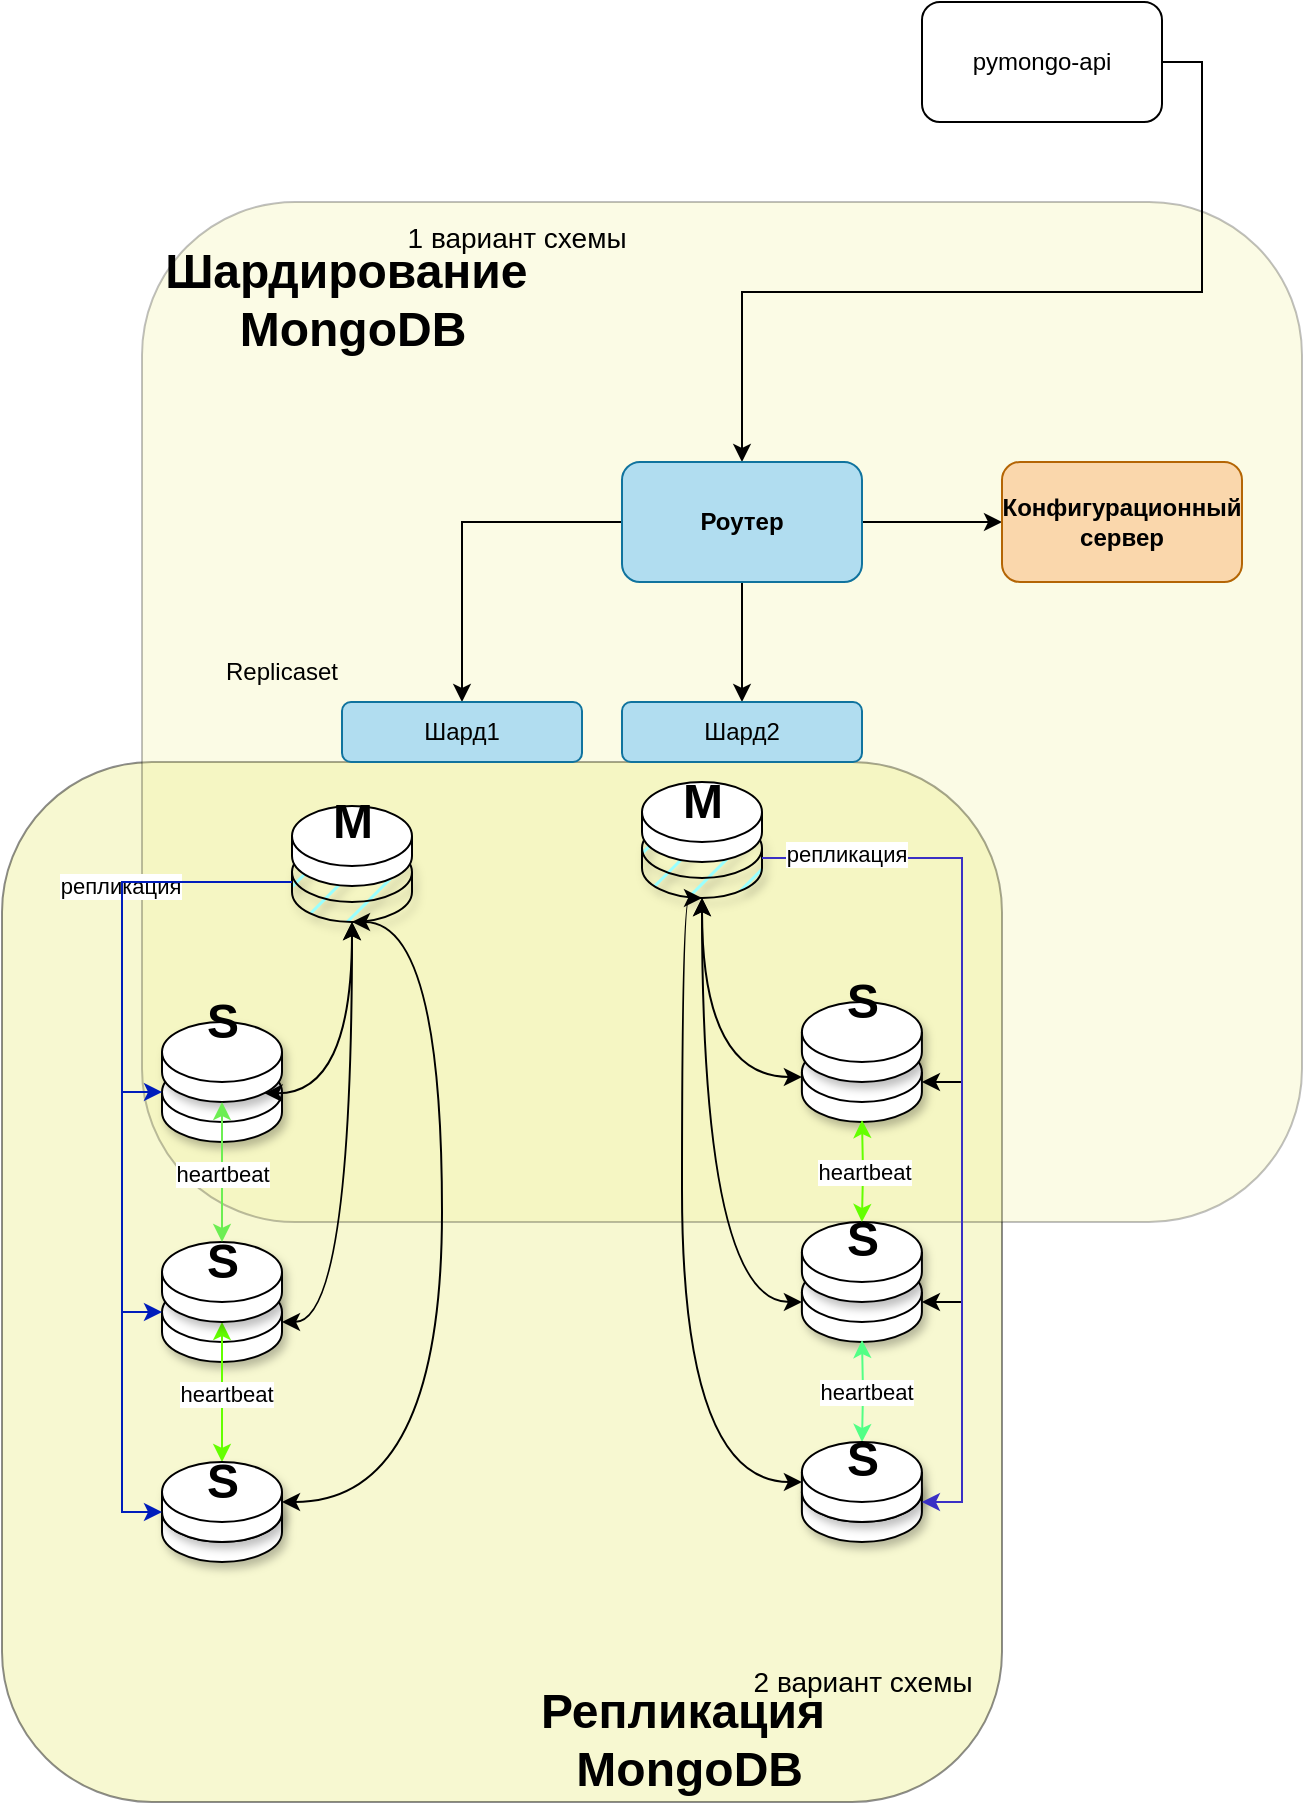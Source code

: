 <mxfile version="22.1.16" type="device">
  <diagram name="Page-1" id="-H_mtQnk-PTXWXPvYvuk">
    <mxGraphModel dx="3816" dy="4281" grid="1" gridSize="10" guides="1" tooltips="1" connect="1" arrows="1" fold="1" page="1" pageScale="1" pageWidth="1169" pageHeight="827" math="0" shadow="0">
      <root>
        <mxCell id="0" />
        <mxCell id="1" parent="0" />
        <mxCell id="xjxATC7eD6JjGwYjVx3A-135" value="" style="rounded=1;whiteSpace=wrap;html=1;fontColor=none;noLabel=1;labelBackgroundColor=#fffb85;textOpacity=50;fillStyle=solid;gradientColor=none;gradientDirection=north;fillColor=#eef099;shadow=0;glass=0;opacity=45;" parent="1" vertex="1">
          <mxGeometry x="-940" y="-1130" width="500" height="520" as="geometry" />
        </mxCell>
        <mxCell id="xjxATC7eD6JjGwYjVx3A-133" value="" style="rounded=1;whiteSpace=wrap;html=1;fontColor=none;noLabel=1;labelBackgroundColor=#fffb85;textOpacity=50;fillStyle=solid;gradientColor=none;gradientDirection=north;fillColor=#eef099;shadow=0;glass=0;opacity=25;" parent="1" vertex="1">
          <mxGeometry x="-870" y="-1410" width="580" height="510" as="geometry" />
        </mxCell>
        <mxCell id="zA23MoTUsTF4_91t8viU-3" value="pymongo-api" style="rounded=1;whiteSpace=wrap;html=1;" parent="1" vertex="1">
          <mxGeometry x="-480" y="-1510" width="120" height="60" as="geometry" />
        </mxCell>
        <mxCell id="zA23MoTUsTF4_91t8viU-4" style="edgeStyle=orthogonalEdgeStyle;rounded=0;orthogonalLoop=1;jettySize=auto;html=1;exitX=1;exitY=0.5;exitDx=0;exitDy=0;entryX=0.5;entryY=0;entryDx=0;entryDy=0;" parent="1" source="zA23MoTUsTF4_91t8viU-3" target="xjxATC7eD6JjGwYjVx3A-26" edge="1">
          <mxGeometry relative="1" as="geometry">
            <mxPoint x="-280" y="-1480" as="targetPoint" />
          </mxGeometry>
        </mxCell>
        <mxCell id="xjxATC7eD6JjGwYjVx3A-29" value="" style="edgeStyle=orthogonalEdgeStyle;rounded=0;orthogonalLoop=1;jettySize=auto;html=1;" parent="1" source="xjxATC7eD6JjGwYjVx3A-26" target="xjxATC7eD6JjGwYjVx3A-28" edge="1">
          <mxGeometry relative="1" as="geometry" />
        </mxCell>
        <mxCell id="xjxATC7eD6JjGwYjVx3A-31" value="" style="edgeStyle=orthogonalEdgeStyle;rounded=0;orthogonalLoop=1;jettySize=auto;html=1;" parent="1" source="xjxATC7eD6JjGwYjVx3A-26" target="xjxATC7eD6JjGwYjVx3A-30" edge="1">
          <mxGeometry relative="1" as="geometry" />
        </mxCell>
        <mxCell id="xjxATC7eD6JjGwYjVx3A-33" value="" style="edgeStyle=orthogonalEdgeStyle;rounded=0;orthogonalLoop=1;jettySize=auto;html=1;entryX=0;entryY=0.5;entryDx=0;entryDy=0;" parent="1" source="xjxATC7eD6JjGwYjVx3A-26" target="xjxATC7eD6JjGwYjVx3A-32" edge="1">
          <mxGeometry relative="1" as="geometry" />
        </mxCell>
        <mxCell id="xjxATC7eD6JjGwYjVx3A-26" value="&lt;b&gt;Роутер&lt;/b&gt;" style="rounded=1;whiteSpace=wrap;html=1;fillColor=#b1ddf0;strokeColor=#10739e;" parent="1" vertex="1">
          <mxGeometry x="-630" y="-1280" width="120" height="60" as="geometry" />
        </mxCell>
        <mxCell id="xjxATC7eD6JjGwYjVx3A-28" value="Шард1" style="rounded=1;whiteSpace=wrap;html=1;fillColor=#b1ddf0;strokeColor=#10739e;" parent="1" vertex="1">
          <mxGeometry x="-770" y="-1160" width="120" height="30" as="geometry" />
        </mxCell>
        <mxCell id="xjxATC7eD6JjGwYjVx3A-30" value="Шард2" style="rounded=1;whiteSpace=wrap;html=1;fillColor=#b1ddf0;strokeColor=#10739e;" parent="1" vertex="1">
          <mxGeometry x="-630" y="-1160" width="120" height="30" as="geometry" />
        </mxCell>
        <mxCell id="xjxATC7eD6JjGwYjVx3A-32" value="&lt;b&gt;Конфигурационный сервер&lt;/b&gt;" style="rounded=1;whiteSpace=wrap;html=1;fillColor=#fad7ac;strokeColor=#b46504;" parent="1" vertex="1">
          <mxGeometry x="-440" y="-1280" width="120" height="60" as="geometry" />
        </mxCell>
        <mxCell id="xjxATC7eD6JjGwYjVx3A-41" value="Replicaset" style="text;html=1;strokeColor=none;fillColor=none;align=center;verticalAlign=middle;whiteSpace=wrap;rounded=0;" parent="1" vertex="1">
          <mxGeometry x="-830" y="-1190" width="60" height="30" as="geometry" />
        </mxCell>
        <mxCell id="xjxATC7eD6JjGwYjVx3A-99" value="Шардирование&amp;nbsp;&lt;br&gt;MongoDB" style="text;strokeColor=none;fillColor=none;html=1;fontSize=24;fontStyle=1;verticalAlign=middle;align=center;" parent="1" vertex="1">
          <mxGeometry x="-815" y="-1381" width="100" height="40" as="geometry" />
        </mxCell>
        <mxCell id="xjxATC7eD6JjGwYjVx3A-102" value="" style="shape=cylinder3;whiteSpace=wrap;html=1;boundedLbl=1;backgroundOutline=1;size=15;shadow=1;fillStyle=hatch;movable=1;resizable=1;rotatable=1;deletable=1;editable=1;locked=0;connectable=1;fillColor=#99FFFF;" parent="1" vertex="1">
          <mxGeometry x="-795" y="-1090" width="60" height="40" as="geometry" />
        </mxCell>
        <mxCell id="xjxATC7eD6JjGwYjVx3A-104" value="" style="group" parent="1" vertex="1" connectable="0">
          <mxGeometry x="-860" y="-1000" width="80" height="60" as="geometry" />
        </mxCell>
        <mxCell id="xjxATC7eD6JjGwYjVx3A-105" value="" style="shape=cylinder3;whiteSpace=wrap;html=1;boundedLbl=1;backgroundOutline=1;size=15;fillStyle=solid;shadow=1;" parent="xjxATC7eD6JjGwYjVx3A-104" vertex="1">
          <mxGeometry y="20" width="60" height="40" as="geometry" />
        </mxCell>
        <mxCell id="xjxATC7eD6JjGwYjVx3A-106" value="" style="shape=cylinder3;whiteSpace=wrap;html=1;boundedLbl=1;backgroundOutline=1;size=15;fillStyle=solid;shadow=1;" parent="xjxATC7eD6JjGwYjVx3A-104" vertex="1">
          <mxGeometry width="60" height="40" as="geometry" />
        </mxCell>
        <mxCell id="xjxATC7eD6JjGwYjVx3A-107" value="S" style="text;strokeColor=none;fillColor=none;html=1;fontSize=24;fontStyle=1;verticalAlign=middle;align=center;" parent="xjxATC7eD6JjGwYjVx3A-104" vertex="1">
          <mxGeometry x="-20" y="-20" width="100" height="40" as="geometry" />
        </mxCell>
        <mxCell id="xjxATC7eD6JjGwYjVx3A-108" value="" style="shape=cylinder3;whiteSpace=wrap;html=1;boundedLbl=1;backgroundOutline=1;size=15;fillStyle=solid;shadow=1;" parent="1" vertex="1">
          <mxGeometry x="-860" y="-870" width="60" height="40" as="geometry" />
        </mxCell>
        <mxCell id="d8I7f4nJBKEhvR8xaNe3-2" style="edgeStyle=orthogonalEdgeStyle;rounded=0;orthogonalLoop=1;jettySize=auto;html=1;startArrow=classic;startFill=1;strokeColor=#64ff00;" parent="1" source="xjxATC7eD6JjGwYjVx3A-109" target="xjxATC7eD6JjGwYjVx3A-119" edge="1">
          <mxGeometry relative="1" as="geometry" />
        </mxCell>
        <mxCell id="d8I7f4nJBKEhvR8xaNe3-4" value="heartbeat" style="edgeLabel;html=1;align=center;verticalAlign=middle;resizable=0;points=[];" parent="d8I7f4nJBKEhvR8xaNe3-2" vertex="1" connectable="0">
          <mxGeometry x="0.027" y="2" relative="1" as="geometry">
            <mxPoint as="offset" />
          </mxGeometry>
        </mxCell>
        <mxCell id="xjxATC7eD6JjGwYjVx3A-109" value="" style="shape=cylinder3;whiteSpace=wrap;html=1;boundedLbl=1;backgroundOutline=1;size=15;fillStyle=solid;shadow=1;" parent="1" vertex="1">
          <mxGeometry x="-860" y="-890" width="60" height="40" as="geometry" />
        </mxCell>
        <mxCell id="xjxATC7eD6JjGwYjVx3A-110" style="edgeStyle=orthogonalEdgeStyle;rounded=0;orthogonalLoop=1;jettySize=auto;html=1;exitX=0.855;exitY=1;exitDx=0;exitDy=-4.35;exitPerimeter=0;entryX=0.5;entryY=1;entryDx=0;entryDy=0;entryPerimeter=0;endArrow=classic;endFill=1;startArrow=classic;startFill=1;curved=1;" parent="1" source="xjxATC7eD6JjGwYjVx3A-106" target="xjxATC7eD6JjGwYjVx3A-102" edge="1">
          <mxGeometry relative="1" as="geometry" />
        </mxCell>
        <mxCell id="xjxATC7eD6JjGwYjVx3A-111" style="edgeStyle=orthogonalEdgeStyle;rounded=0;orthogonalLoop=1;jettySize=auto;html=1;curved=1;startArrow=classic;startFill=1;" parent="1" source="xjxATC7eD6JjGwYjVx3A-108" target="xjxATC7eD6JjGwYjVx3A-102" edge="1">
          <mxGeometry relative="1" as="geometry" />
        </mxCell>
        <mxCell id="xjxATC7eD6JjGwYjVx3A-112" style="edgeStyle=orthogonalEdgeStyle;rounded=0;orthogonalLoop=1;jettySize=auto;html=1;fillColor=#0050ef;strokeColor=#001DBC;entryX=0;entryY=0;entryDx=0;entryDy=15;entryPerimeter=0;" parent="1" source="xjxATC7eD6JjGwYjVx3A-102" target="xjxATC7eD6JjGwYjVx3A-108" edge="1">
          <mxGeometry relative="1" as="geometry">
            <mxPoint x="-620" y="-1020" as="targetPoint" />
          </mxGeometry>
        </mxCell>
        <mxCell id="xjxATC7eD6JjGwYjVx3A-114" style="edgeStyle=orthogonalEdgeStyle;rounded=0;orthogonalLoop=1;jettySize=auto;html=1;fillColor=#0050ef;strokeColor=#001DBC;entryX=0;entryY=0;entryDx=0;entryDy=15;entryPerimeter=0;" parent="1" source="xjxATC7eD6JjGwYjVx3A-102" target="xjxATC7eD6JjGwYjVx3A-105" edge="1">
          <mxGeometry relative="1" as="geometry">
            <Array as="points">
              <mxPoint x="-880" y="-1070" />
              <mxPoint x="-880" y="-965" />
            </Array>
          </mxGeometry>
        </mxCell>
        <mxCell id="xjxATC7eD6JjGwYjVx3A-115" value="репликация" style="edgeLabel;html=1;align=center;verticalAlign=middle;resizable=0;points=[];" parent="xjxATC7eD6JjGwYjVx3A-114" vertex="1" connectable="0">
          <mxGeometry x="-0.174" y="-1" relative="1" as="geometry">
            <mxPoint as="offset" />
          </mxGeometry>
        </mxCell>
        <mxCell id="xjxATC7eD6JjGwYjVx3A-118" value="" style="shape=cylinder3;whiteSpace=wrap;html=1;boundedLbl=1;backgroundOutline=1;size=15;fillStyle=solid;shadow=1;" parent="1" vertex="1">
          <mxGeometry x="-860" y="-770" width="60" height="40" as="geometry" />
        </mxCell>
        <mxCell id="xjxATC7eD6JjGwYjVx3A-124" style="edgeStyle=orthogonalEdgeStyle;rounded=0;orthogonalLoop=1;jettySize=auto;html=1;curved=1;entryX=0.5;entryY=1;entryDx=0;entryDy=0;entryPerimeter=0;startArrow=classic;startFill=1;" parent="1" source="xjxATC7eD6JjGwYjVx3A-119" target="xjxATC7eD6JjGwYjVx3A-102" edge="1">
          <mxGeometry relative="1" as="geometry">
            <mxPoint x="-720" y="-1040.0" as="targetPoint" />
            <Array as="points">
              <mxPoint x="-720" y="-760" />
            </Array>
          </mxGeometry>
        </mxCell>
        <mxCell id="xjxATC7eD6JjGwYjVx3A-119" value="" style="shape=cylinder3;whiteSpace=wrap;html=1;boundedLbl=1;backgroundOutline=1;size=15;fillStyle=solid;shadow=1;" parent="1" vertex="1">
          <mxGeometry x="-860" y="-780" width="60" height="40" as="geometry" />
        </mxCell>
        <mxCell id="xjxATC7eD6JjGwYjVx3A-126" style="edgeStyle=orthogonalEdgeStyle;rounded=0;orthogonalLoop=1;jettySize=auto;html=1;fillColor=#0050ef;strokeColor=#001DBC;exitX=0;exitY=0.5;exitDx=0;exitDy=0;exitPerimeter=0;entryX=0;entryY=1;entryDx=0;entryDy=-15;entryPerimeter=0;" parent="1" source="xjxATC7eD6JjGwYjVx3A-102" target="xjxATC7eD6JjGwYjVx3A-119" edge="1">
          <mxGeometry relative="1" as="geometry">
            <mxPoint x="-480" y="-1020" as="targetPoint" />
            <mxPoint x="-650.48" y="-1080.0" as="sourcePoint" />
            <Array as="points">
              <mxPoint x="-880" y="-1070" />
              <mxPoint x="-880" y="-755" />
            </Array>
          </mxGeometry>
        </mxCell>
        <mxCell id="xjxATC7eD6JjGwYjVx3A-132" value="1 вариант схемы" style="text;strokeColor=none;fillColor=none;html=1;fontSize=14;fontStyle=0;verticalAlign=middle;align=center;" parent="1" vertex="1">
          <mxGeometry x="-733" y="-1412" width="100" height="40" as="geometry" />
        </mxCell>
        <mxCell id="xjxATC7eD6JjGwYjVx3A-136" value="Репликация&lt;br style=&quot;border-color: var(--border-color);&quot;&gt;&amp;nbsp;MongoDB" style="text;strokeColor=none;fillColor=none;html=1;fontSize=24;fontStyle=1;verticalAlign=middle;align=center;" parent="1" vertex="1">
          <mxGeometry x="-650" y="-659" width="100" height="35" as="geometry" />
        </mxCell>
        <mxCell id="xjxATC7eD6JjGwYjVx3A-137" value="2 вариант схемы" style="text;strokeColor=none;fillColor=none;html=1;fontSize=14;fontStyle=0;verticalAlign=middle;align=center;" parent="1" vertex="1">
          <mxGeometry x="-560" y="-690" width="100" height="40" as="geometry" />
        </mxCell>
        <mxCell id="d8I7f4nJBKEhvR8xaNe3-1" style="edgeStyle=orthogonalEdgeStyle;rounded=0;orthogonalLoop=1;jettySize=auto;html=1;entryX=0.5;entryY=0;entryDx=0;entryDy=0;entryPerimeter=0;startArrow=classic;startFill=1;strokeColor=#6dee53;" parent="1" source="xjxATC7eD6JjGwYjVx3A-106" target="xjxATC7eD6JjGwYjVx3A-109" edge="1">
          <mxGeometry relative="1" as="geometry" />
        </mxCell>
        <mxCell id="d8I7f4nJBKEhvR8xaNe3-3" value="heartbeat" style="edgeLabel;html=1;align=center;verticalAlign=middle;resizable=0;points=[];" parent="d8I7f4nJBKEhvR8xaNe3-1" vertex="1" connectable="0">
          <mxGeometry x="0.015" relative="1" as="geometry">
            <mxPoint as="offset" />
          </mxGeometry>
        </mxCell>
        <mxCell id="xjxATC7eD6JjGwYjVx3A-101" value="" style="shape=cylinder3;whiteSpace=wrap;html=1;boundedLbl=1;backgroundOutline=1;size=15;fixDash=0;container=0;dropTarget=0;movable=1;resizable=1;rotatable=1;deletable=1;editable=1;locked=0;connectable=1;fillColor=default;" parent="1" vertex="1">
          <mxGeometry x="-795" y="-1108" width="60" height="40" as="geometry" />
        </mxCell>
        <mxCell id="d8I7f4nJBKEhvR8xaNe3-6" value="M" style="text;strokeColor=none;fillColor=none;html=1;fontSize=24;fontStyle=1;verticalAlign=middle;align=center;" parent="1" vertex="1">
          <mxGeometry x="-815" y="-1120" width="100" height="40" as="geometry" />
        </mxCell>
        <mxCell id="d8I7f4nJBKEhvR8xaNe3-7" value="" style="shape=cylinder3;whiteSpace=wrap;html=1;boundedLbl=1;backgroundOutline=1;size=15;shadow=1;fillStyle=hatch;movable=1;resizable=1;rotatable=1;deletable=1;editable=1;locked=0;connectable=1;fillColor=#99FFFF;" parent="1" vertex="1">
          <mxGeometry x="-620" y="-1102" width="60" height="40" as="geometry" />
        </mxCell>
        <mxCell id="d8I7f4nJBKEhvR8xaNe3-8" value="" style="group" parent="1" vertex="1" connectable="0">
          <mxGeometry x="-540.05" y="-1010" width="80" height="60" as="geometry" />
        </mxCell>
        <mxCell id="d8I7f4nJBKEhvR8xaNe3-9" value="" style="shape=cylinder3;whiteSpace=wrap;html=1;boundedLbl=1;backgroundOutline=1;size=15;fillStyle=solid;shadow=1;" parent="d8I7f4nJBKEhvR8xaNe3-8" vertex="1">
          <mxGeometry y="20" width="60" height="40" as="geometry" />
        </mxCell>
        <mxCell id="d8I7f4nJBKEhvR8xaNe3-10" value="" style="shape=cylinder3;whiteSpace=wrap;html=1;boundedLbl=1;backgroundOutline=1;size=15;fillStyle=solid;shadow=1;" parent="d8I7f4nJBKEhvR8xaNe3-8" vertex="1">
          <mxGeometry width="60" height="40" as="geometry" />
        </mxCell>
        <mxCell id="d8I7f4nJBKEhvR8xaNe3-11" value="S" style="text;strokeColor=none;fillColor=none;html=1;fontSize=24;fontStyle=1;verticalAlign=middle;align=center;" parent="d8I7f4nJBKEhvR8xaNe3-8" vertex="1">
          <mxGeometry x="-20" y="-20" width="100" height="40" as="geometry" />
        </mxCell>
        <mxCell id="d8I7f4nJBKEhvR8xaNe3-12" value="" style="shape=cylinder3;whiteSpace=wrap;html=1;boundedLbl=1;backgroundOutline=1;size=15;fillStyle=solid;shadow=1;" parent="1" vertex="1">
          <mxGeometry x="-540.05" y="-880" width="60" height="40" as="geometry" />
        </mxCell>
        <mxCell id="d8I7f4nJBKEhvR8xaNe3-13" style="edgeStyle=orthogonalEdgeStyle;rounded=0;orthogonalLoop=1;jettySize=auto;html=1;startArrow=classic;startFill=1;strokeColor=#52ff86;" parent="1" target="d8I7f4nJBKEhvR8xaNe3-23" edge="1">
          <mxGeometry relative="1" as="geometry">
            <mxPoint x="-510" y="-841" as="sourcePoint" />
          </mxGeometry>
        </mxCell>
        <mxCell id="d8I7f4nJBKEhvR8xaNe3-14" value="heartbeat" style="edgeLabel;html=1;align=center;verticalAlign=middle;resizable=0;points=[];" parent="d8I7f4nJBKEhvR8xaNe3-13" vertex="1" connectable="0">
          <mxGeometry x="0.027" y="2" relative="1" as="geometry">
            <mxPoint as="offset" />
          </mxGeometry>
        </mxCell>
        <mxCell id="d8I7f4nJBKEhvR8xaNe3-15" value="" style="shape=cylinder3;whiteSpace=wrap;html=1;boundedLbl=1;backgroundOutline=1;size=15;fillStyle=solid;shadow=1;" parent="1" vertex="1">
          <mxGeometry x="-540.05" y="-900" width="60" height="40" as="geometry" />
        </mxCell>
        <mxCell id="d8I7f4nJBKEhvR8xaNe3-16" style="edgeStyle=orthogonalEdgeStyle;rounded=0;orthogonalLoop=1;jettySize=auto;html=1;exitX=0;exitY=0;exitDx=0;exitDy=17.5;exitPerimeter=0;entryX=0.5;entryY=1;entryDx=0;entryDy=0;entryPerimeter=0;endArrow=classic;endFill=1;startArrow=classic;startFill=1;curved=1;" parent="1" source="d8I7f4nJBKEhvR8xaNe3-9" target="d8I7f4nJBKEhvR8xaNe3-7" edge="1">
          <mxGeometry relative="1" as="geometry" />
        </mxCell>
        <mxCell id="d8I7f4nJBKEhvR8xaNe3-17" style="edgeStyle=orthogonalEdgeStyle;rounded=0;orthogonalLoop=1;jettySize=auto;html=1;curved=1;startArrow=classic;startFill=1;" parent="1" source="d8I7f4nJBKEhvR8xaNe3-12" target="d8I7f4nJBKEhvR8xaNe3-7" edge="1">
          <mxGeometry relative="1" as="geometry" />
        </mxCell>
        <mxCell id="d8I7f4nJBKEhvR8xaNe3-21" value="" style="shape=cylinder3;whiteSpace=wrap;html=1;boundedLbl=1;backgroundOutline=1;size=15;fillStyle=solid;shadow=1;" parent="1" vertex="1">
          <mxGeometry x="-540.05" y="-780" width="60" height="40" as="geometry" />
        </mxCell>
        <mxCell id="d8I7f4nJBKEhvR8xaNe3-22" style="edgeStyle=orthogonalEdgeStyle;rounded=0;orthogonalLoop=1;jettySize=auto;html=1;curved=1;entryX=0.5;entryY=1;entryDx=0;entryDy=0;entryPerimeter=0;startArrow=classic;startFill=1;" parent="1" source="d8I7f4nJBKEhvR8xaNe3-23" target="d8I7f4nJBKEhvR8xaNe3-7" edge="1">
          <mxGeometry relative="1" as="geometry">
            <mxPoint x="-400.05" y="-1050.0" as="targetPoint" />
            <Array as="points">
              <mxPoint x="-600" y="-770" />
              <mxPoint x="-600" y="-1062" />
            </Array>
          </mxGeometry>
        </mxCell>
        <mxCell id="d8I7f4nJBKEhvR8xaNe3-23" value="" style="shape=cylinder3;whiteSpace=wrap;html=1;boundedLbl=1;backgroundOutline=1;size=15;fillStyle=solid;shadow=1;" parent="1" vertex="1">
          <mxGeometry x="-540.05" y="-790" width="60" height="40" as="geometry" />
        </mxCell>
        <mxCell id="d8I7f4nJBKEhvR8xaNe3-25" style="edgeStyle=orthogonalEdgeStyle;rounded=0;orthogonalLoop=1;jettySize=auto;html=1;entryX=0.5;entryY=0;entryDx=0;entryDy=0;entryPerimeter=0;startArrow=classic;startFill=1;strokeColor=#64ff00;" parent="1" target="d8I7f4nJBKEhvR8xaNe3-15" edge="1">
          <mxGeometry relative="1" as="geometry">
            <mxPoint x="-510" y="-951" as="sourcePoint" />
          </mxGeometry>
        </mxCell>
        <mxCell id="d8I7f4nJBKEhvR8xaNe3-26" value="heartbeat" style="edgeLabel;html=1;align=center;verticalAlign=middle;resizable=0;points=[];" parent="d8I7f4nJBKEhvR8xaNe3-25" vertex="1" connectable="0">
          <mxGeometry x="0.015" relative="1" as="geometry">
            <mxPoint as="offset" />
          </mxGeometry>
        </mxCell>
        <mxCell id="d8I7f4nJBKEhvR8xaNe3-27" value="" style="shape=cylinder3;whiteSpace=wrap;html=1;boundedLbl=1;backgroundOutline=1;size=15;fixDash=0;container=0;dropTarget=0;movable=1;resizable=1;rotatable=1;deletable=1;editable=1;locked=0;connectable=1;fillColor=default;" parent="1" vertex="1">
          <mxGeometry x="-620" y="-1120" width="60" height="40" as="geometry" />
        </mxCell>
        <mxCell id="d8I7f4nJBKEhvR8xaNe3-28" value="M" style="text;strokeColor=none;fillColor=none;html=1;fontSize=24;fontStyle=1;verticalAlign=middle;align=center;" parent="1" vertex="1">
          <mxGeometry x="-640" y="-1130" width="100" height="40" as="geometry" />
        </mxCell>
        <mxCell id="d8I7f4nJBKEhvR8xaNe3-32" style="edgeStyle=orthogonalEdgeStyle;rounded=0;orthogonalLoop=1;jettySize=auto;html=1;entryX=1;entryY=0.5;entryDx=0;entryDy=0;entryPerimeter=0;" parent="1" source="d8I7f4nJBKEhvR8xaNe3-7" target="d8I7f4nJBKEhvR8xaNe3-9" edge="1">
          <mxGeometry relative="1" as="geometry" />
        </mxCell>
        <mxCell id="d8I7f4nJBKEhvR8xaNe3-33" style="edgeStyle=orthogonalEdgeStyle;rounded=0;orthogonalLoop=1;jettySize=auto;html=1;entryX=1;entryY=0.5;entryDx=0;entryDy=0;entryPerimeter=0;" parent="1" source="d8I7f4nJBKEhvR8xaNe3-7" target="d8I7f4nJBKEhvR8xaNe3-12" edge="1">
          <mxGeometry relative="1" as="geometry" />
        </mxCell>
        <mxCell id="d8I7f4nJBKEhvR8xaNe3-34" style="edgeStyle=orthogonalEdgeStyle;rounded=0;orthogonalLoop=1;jettySize=auto;html=1;entryX=1;entryY=0.5;entryDx=0;entryDy=0;entryPerimeter=0;strokeColor=#3a30c5;" parent="1" source="d8I7f4nJBKEhvR8xaNe3-7" target="d8I7f4nJBKEhvR8xaNe3-21" edge="1">
          <mxGeometry relative="1" as="geometry" />
        </mxCell>
        <mxCell id="d8I7f4nJBKEhvR8xaNe3-35" value="репликация" style="edgeLabel;html=1;align=center;verticalAlign=middle;resizable=0;points=[];" parent="d8I7f4nJBKEhvR8xaNe3-34" vertex="1" connectable="0">
          <mxGeometry x="-0.811" y="2" relative="1" as="geometry">
            <mxPoint as="offset" />
          </mxGeometry>
        </mxCell>
        <mxCell id="d8I7f4nJBKEhvR8xaNe3-36" value="S" style="text;strokeColor=none;fillColor=none;html=1;fontSize=24;fontStyle=1;verticalAlign=middle;align=center;" parent="1" vertex="1">
          <mxGeometry x="-560.05" y="-911" width="100" height="40" as="geometry" />
        </mxCell>
        <mxCell id="d8I7f4nJBKEhvR8xaNe3-37" value="S" style="text;strokeColor=none;fillColor=none;html=1;fontSize=24;fontStyle=1;verticalAlign=middle;align=center;" parent="1" vertex="1">
          <mxGeometry x="-560.05" y="-801" width="100" height="40" as="geometry" />
        </mxCell>
        <mxCell id="d8I7f4nJBKEhvR8xaNe3-42" value="S" style="text;strokeColor=none;fillColor=none;html=1;fontSize=24;fontStyle=1;verticalAlign=middle;align=center;" parent="1" vertex="1">
          <mxGeometry x="-880" y="-900" width="100" height="40" as="geometry" />
        </mxCell>
        <mxCell id="d8I7f4nJBKEhvR8xaNe3-43" value="S" style="text;strokeColor=none;fillColor=none;html=1;fontSize=24;fontStyle=1;verticalAlign=middle;align=center;" parent="1" vertex="1">
          <mxGeometry x="-880" y="-790" width="100" height="40" as="geometry" />
        </mxCell>
      </root>
    </mxGraphModel>
  </diagram>
</mxfile>
